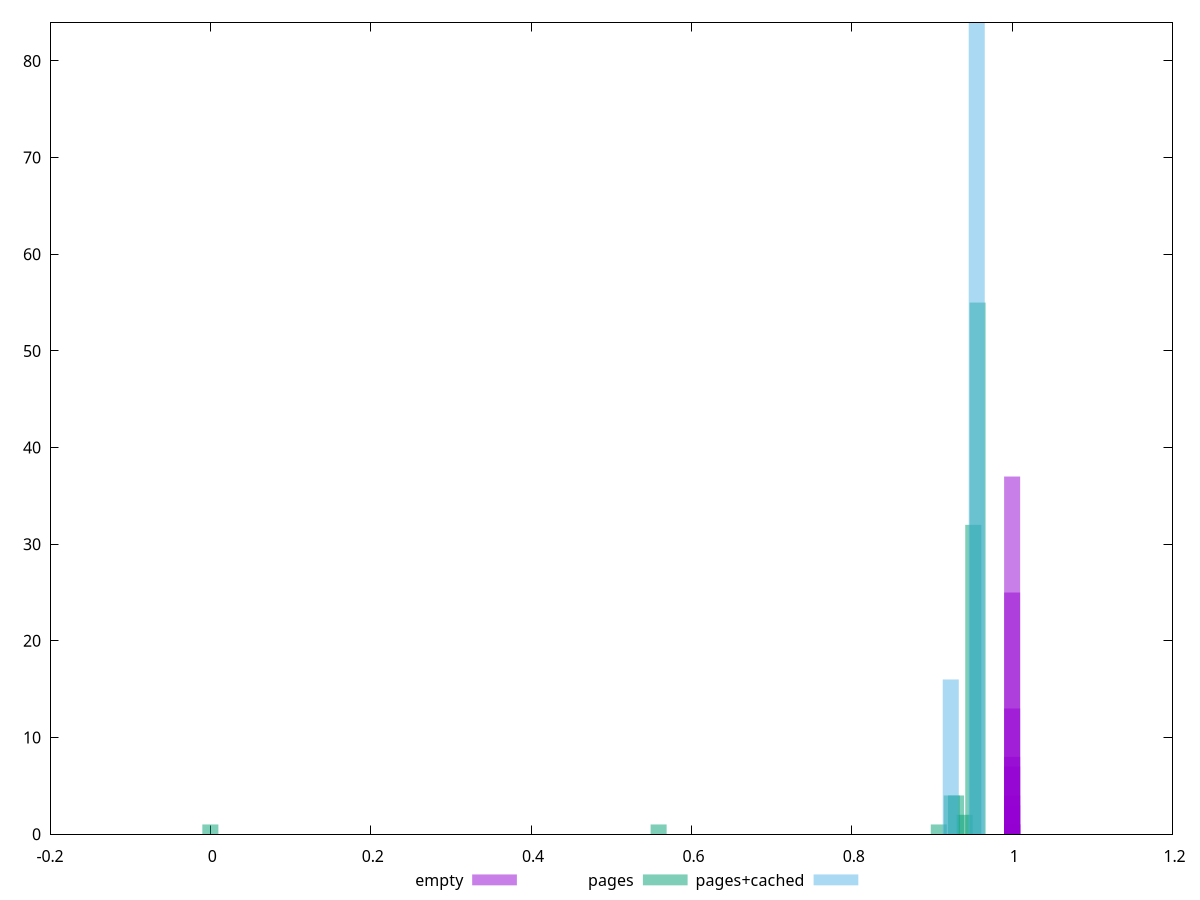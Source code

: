 $_empty <<EOF
0.9999935799942361 1
0.9999948478718034 37
0.9999950063564992 8
0.9999950855988472 7
0.9999947686294554 25
0.9999946893871074 4
0.9999949271141513 13
0.9999943724177156 3
0.9999942931753677 1
0.9999944516600635 1
EOF
$_pages <<EOF
0.559082731519937 1
0.9568915981783538 55
0.9515158026829698 32
0.9407642116922017 2
0 1
0.9300126207014338 4
0.9085094387198976 1
0.9246368252060497 4
EOF
$_pagesCached <<EOF
0.9558428458407013 84
0.9234413934393215 16
EOF
set key outside below
set terminal pngcairo
set output "report_00005_2020-11-02T22-26-11.212Z/first-contentful-paint/first-contentful-paint_empty_pages_pages+cached+hist.png"
set boxwidth 0.019999901711976943
set style fill transparent solid 0.5 noborder
set yrange [0:84]
plot $_empty title "empty" with boxes ,$_pages title "pages" with boxes ,$_pagesCached title "pages+cached" with boxes ,